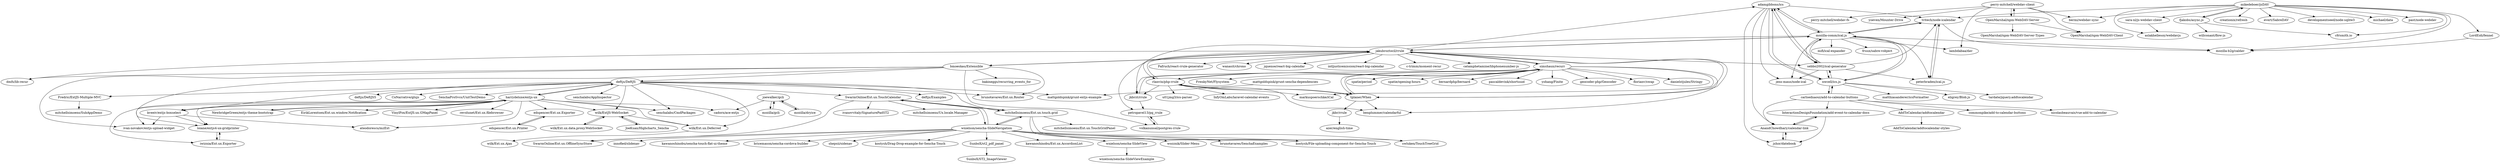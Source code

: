 digraph G {
"InteractionDesignFoundation/add-event-to-calendar-docs" -> "AnandChowdhary/calendar-link"
"InteractionDesignFoundation/add-event-to-calendar-docs" -> "jshor/datebook"
"peterbraden/ical.js" -> "tritech/node-icalendar"
"joewalker/gcli" -> "mozilla/dryice"
"joewalker/gcli" -> "mozilla/gcli"
"joewalker/gcli" -> "cadorn/ace-extjs"
"OpenMarshal/npm-WebDAV-Server" -> "OpenMarshal/npm-WebDAV-Server-Types"
"OpenMarshal/npm-WebDAV-Server" -> "perry-mitchell/webdav-client"
"OpenMarshal/npm-WebDAV-Server" -> "OpenMarshal/npm-WebDAV-Client"
"jakubroztocil/rrule" -> "simshaun/recurr"
"jakubroztocil/rrule" -> "rlanvin/php-rrule"
"jakubroztocil/rrule" -> "mozilla-comm/ical.js"
"jakubroztocil/rrule" -> "tplaner/When"
"jakubroztocil/rrule" -> "Fafruch/react-rrule-generator"
"jakubroztocil/rrule" -> "bmoeskau/Extensible"
"jakubroztocil/rrule" -> "wanasit/chrono" ["e"=1]
"jakubroztocil/rrule" -> "dmfs/lib-recur" ["e"=1]
"jakubroztocil/rrule" -> "adamgibbons/ics"
"jakubroztocil/rrule" -> "petropavel13/pg_rrule"
"jakubroztocil/rrule" -> "jquense/react-big-calendar" ["e"=1]
"jakubroztocil/rrule" -> "intljusticemission/react-big-calendar" ["e"=1]
"jakubroztocil/rrule" -> "sebbo2002/ical-generator"
"jakubroztocil/rrule" -> "c-trimm/moment-recur" ["e"=1]
"jakubroztocil/rrule" -> "catamphetamine/libphonenumber-js" ["e"=1]
"bmoeskau/Extensible" -> "bakineggs/recurring_events_for"
"bmoeskau/Extensible" -> "dmfs/lib-recur" ["e"=1]
"bmoeskau/Extensible" -> "jakubroztocil/rrule"
"bmoeskau/Extensible" -> "volkanunsal/postgres-rrule"
"bmoeskau/Extensible" -> "ivan-novakov/extjs-upload-widget"
"bmoeskau/Extensible" -> "brunotavares/Ext.ux.Router"
"bmoeskau/Extensible" -> "deftjs/DeftJS"
"bmoeskau/Extensible" -> "loiane/extjs4-ux-gridprinter"
"sebbo2002/ical-generator" -> "adamgibbons/ics"
"sebbo2002/ical-generator" -> "nwcell/ics.js"
"sebbo2002/ical-generator" -> "tritech/node-icalendar"
"sebbo2002/ical-generator" -> "mozilla-comm/ical.js"
"sebbo2002/ical-generator" -> "jens-maus/node-ical"
"sebbo2002/ical-generator" -> "peterbraden/ical.js"
"simshaun/recurr" -> "rlanvin/php-rrule"
"simshaun/recurr" -> "tplaner/When"
"simshaun/recurr" -> "benplummer/calendarful"
"simshaun/recurr" -> "jakubroztocil/rrule"
"simshaun/recurr" -> "spatie/period" ["e"=1]
"simshaun/recurr" -> "spatie/opening-hours" ["e"=1]
"simshaun/recurr" -> "markuspoerschke/iCal" ["e"=1]
"simshaun/recurr" -> "jkbrzt/rrule"
"simshaun/recurr" -> "bernardphp/bernard" ["e"=1]
"simshaun/recurr" -> "pascaldevink/shortuuid" ["e"=1]
"simshaun/recurr" -> "yohang/Finite" ["e"=1]
"simshaun/recurr" -> "geocoder-php/Geocoder" ["e"=1]
"simshaun/recurr" -> "florianv/swap" ["e"=1]
"simshaun/recurr" -> "danielstjules/Stringy" ["e"=1]
"simshaun/recurr" -> "FrenkyNet/Flysystem" ["e"=1]
"edspencer/Ext.ux.Exporter" -> "edspencer/Ext.ux.Printer"
"kveeiv/extjs-boxselect" -> "loiane/extjs4-ux-gridprinter"
"kveeiv/extjs-boxselect" -> "ateodorescu/mzExt"
"kveeiv/extjs-boxselect" -> "ivan-novakov/extjs-upload-widget"
"mozilla-comm/ical.js" -> "tritech/node-icalendar"
"mozilla-comm/ical.js" -> "peterbraden/ical.js"
"mozilla-comm/ical.js" -> "adamgibbons/ics"
"mozilla-comm/ical.js" -> "lambdabaa/dav"
"mozilla-comm/ical.js" -> "sebbo2002/ical-generator"
"mozilla-comm/ical.js" -> "jakubroztocil/rrule"
"mozilla-comm/ical.js" -> "mozilla-b2g/caldav"
"mozilla-comm/ical.js" -> "mifi/ical-expander"
"mozilla-comm/ical.js" -> "jkbrzt/rrule"
"mozilla-comm/ical.js" -> "nwcell/ics.js"
"mozilla-comm/ical.js" -> "fruux/sabre-vobject" ["e"=1]
"mozilla-comm/ical.js" -> "jens-maus/node-ical"
"nwcell/ics.js" -> "adamgibbons/ics"
"nwcell/ics.js" -> "sebbo2002/ical-generator"
"nwcell/ics.js" -> "carlsednaoui/add-to-calendar-buttons"
"nwcell/ics.js" -> "matthiasanderer/icsFormatter"
"nwcell/ics.js" -> "mozilla-comm/ical.js"
"nwcell/ics.js" -> "eligrey/Blob.js" ["e"=1]
"nwcell/ics.js" -> "tardate/jquery.addtocalendar"
"adamgibbons/ics" -> "sebbo2002/ical-generator"
"adamgibbons/ics" -> "nwcell/ics.js"
"adamgibbons/ics" -> "tritech/node-icalendar"
"adamgibbons/ics" -> "mozilla-comm/ical.js"
"adamgibbons/ics" -> "jens-maus/node-ical"
"adamgibbons/ics" -> "jshor/datebook"
"adamgibbons/ics" -> "AnandChowdhary/calendar-link"
"harrydeluxe/extjs-ux" -> "loiane/extjs4-ux-gridprinter"
"harrydeluxe/extjs-ux" -> "NewbridgeGreen/extjs-theme-bootstrap"
"harrydeluxe/extjs-ux" -> "kveeiv/extjs-boxselect"
"harrydeluxe/extjs-ux" -> "ateodorescu/mzExt"
"harrydeluxe/extjs-ux" -> "iwiznia/Ext.ux.Exporter"
"harrydeluxe/extjs-ux" -> "deftjs/DeftJS"
"harrydeluxe/extjs-ux" -> "cadorn/ace-extjs"
"harrydeluxe/extjs-ux" -> "edspencer/Ext.ux.Exporter"
"harrydeluxe/extjs-ux" -> "ivan-novakov/extjs-upload-widget"
"harrydeluxe/extjs-ux" -> "wilk/ExtJS-WebSocket"
"harrydeluxe/extjs-ux" -> "senchalabs/CmdPackages"
"harrydeluxe/extjs-ux" -> "EirikLorentsen/Ext.ux.window.Notification"
"harrydeluxe/extjs-ux" -> "wilk/Ext.ux.Deferred"
"harrydeluxe/extjs-ux" -> "VinylFox/ExtJS.ux.GMapPanel"
"harrydeluxe/extjs-ux" -> "revolunet/Ext.ux.filebrowser"
"tritech/node-icalendar" -> "peterbraden/ical.js"
"tritech/node-icalendar" -> "mozilla-comm/ical.js"
"tritech/node-icalendar" -> "mozilla-b2g/caldav"
"AnandChowdhary/calendar-link" -> "InteractionDesignFoundation/add-event-to-calendar-docs"
"AnandChowdhary/calendar-link" -> "jshor/datebook"
"perry-mitchell/webdav-client" -> "OpenMarshal/npm-WebDAV-Server"
"perry-mitchell/webdav-client" -> "perry-mitchell/webdav-fs"
"perry-mitchell/webdav-client" -> "yoeven/Mounter-Drive"
"perry-mitchell/webdav-client" -> "OpenMarshal/npm-WebDAV-Client"
"perry-mitchell/webdav-client" -> "bermi/webdav-sync"
"perry-mitchell/webdav-client" -> "lambdabaa/dav"
"SunboX/st2_pdf_panel" -> "SunboX/ST2_ImageViewer"
"SwarmOnline/Ext.ux.TouchCalendar" -> "mitchellsimoens/Ext.ux.touch.grid"
"SwarmOnline/Ext.ux.TouchCalendar" -> "wnielson/sencha-SlideNavigation"
"SwarmOnline/Ext.ux.TouchCalendar" -> "ivanovvitaly/SignaturePadST2"
"SwarmOnline/Ext.ux.TouchCalendar" -> "mitchellsimoens/Ux.locale.Manager"
"SwarmOnline/Ext.ux.TouchCalendar" -> "SwarmOnline/Ext.ux.OfflineSyncStore"
"wnielson/sencha-SlideNavigation" -> "mitchellsimoens/Ext.ux.touch.grid"
"wnielson/sencha-SlideNavigation" -> "kawanoshinobu/Ext.ux.AccordionList"
"wnielson/sencha-SlideNavigation" -> "wnielson/sencha-SlideView"
"wnielson/sencha-SlideNavigation" -> "SwarmOnline/Ext.ux.TouchCalendar"
"wnielson/sencha-SlideNavigation" -> "wozznik/Slider-Menu"
"wnielson/sencha-SlideNavigation" -> "brunotavares/SenchaExamples"
"wnielson/sencha-SlideNavigation" -> "innofied/slidenav"
"wnielson/sencha-SlideNavigation" -> "kostysh/File-uploading-component-for-Sencha-Touch"
"wnielson/sencha-SlideNavigation" -> "swluken/TouchTreeGrid"
"wnielson/sencha-SlideNavigation" -> "kawanoshinobu/sencha-touch-flat-ui-theme"
"wnielson/sencha-SlideNavigation" -> "SunboX/st2_pdf_panel"
"wnielson/sencha-SlideNavigation" -> "bricemason/sencha-cordova-builder"
"wnielson/sencha-SlideNavigation" -> "shepsii/sidenav"
"wnielson/sencha-SlideNavigation" -> "kostysh/Drag-Drop-example-for-Sencha-Touch"
"wnielson/sencha-SlideNavigation" -> "SwarmOnline/Ext.ux.OfflineSyncStore"
"mikedeboer/jsDAV" -> "fjakobs/async.js"
"mikedeboer/jsDAV" -> "LordEidi/fennel"
"mikedeboer/jsDAV" -> "bermi/webdav-sync"
"mikedeboer/jsDAV" -> "mozilla-b2g/caldav"
"mikedeboer/jsDAV" -> "tritech/node-icalendar"
"mikedeboer/jsDAV" -> "sara-nl/js-webdav-client"
"mikedeboer/jsDAV" -> "creationix/refresh"
"mikedeboer/jsDAV" -> "aslakhellesoy/webdavjs"
"mikedeboer/jsDAV" -> "evert/SabreDAV" ["e"=1]
"mikedeboer/jsDAV" -> "developmentseed/node-sqlite3" ["e"=1]
"mikedeboer/jsDAV" -> "michael/data" ["e"=1]
"mikedeboer/jsDAV" -> "past/node-webdav"
"mikedeboer/jsDAV" -> "c9/smith.io"
"jshor/datebook" -> "AnandChowdhary/calendar-link"
"tplaner/When" -> "simshaun/recurr"
"tplaner/When" -> "rlanvin/php-rrule"
"tplaner/When" -> "benplummer/calendarful"
"tplaner/When" -> "jakubroztocil/rrule"
"tplaner/When" -> "jkbr/rrule"
"deftjs/DeftJS" -> "kveeiv/extjs-boxselect"
"deftjs/DeftJS" -> "harrydeluxe/extjs-ux"
"deftjs/DeftJS" -> "deftjs/Examples"
"deftjs/DeftJS" -> "deftjs/DeftJS5"
"deftjs/DeftJS" -> "brunotavares/Ext.ux.Router"
"deftjs/DeftJS" -> "CoNarrative/glujs"
"deftjs/DeftJS" -> "SenchaProSvcs/UnitTestDemo"
"deftjs/DeftJS" -> "Fredric/ExtJS-Multiple-MVC"
"deftjs/DeftJS" -> "mattgoldspink/grunt-extjs-example"
"deftjs/DeftJS" -> "wilk/ExtJS-WebSocket"
"deftjs/DeftJS" -> "senchalabs/AppInspector" ["e"=1]
"deftjs/DeftJS" -> "SwarmOnline/Ext.ux.TouchCalendar"
"deftjs/DeftJS" -> "mitchellsimoens/Ext.ux.touch.grid"
"deftjs/DeftJS" -> "senchalabs/CmdPackages"
"deftjs/DeftJS" -> "wilk/Ext.ux.Deferred"
"jkbrzt/rrule" -> "petropavel13/pg_rrule"
"jkbrzt/rrule" -> "simshaun/recurr"
"fjakobs/async.js" -> "c9/smith.io"
"fjakobs/async.js" -> "mikedeboer/jsDAV"
"fjakobs/async.js" -> "willconant/flow-js"
"rlanvin/php-rrule" -> "simshaun/recurr"
"rlanvin/php-rrule" -> "tplaner/When"
"rlanvin/php-rrule" -> "jakubroztocil/rrule"
"rlanvin/php-rrule" -> "benplummer/calendarful"
"rlanvin/php-rrule" -> "u01jmg3/ics-parser" ["e"=1]
"rlanvin/php-rrule" -> "InfyOmLabs/laravel-calendar-events"
"rlanvin/php-rrule" -> "markuspoerschke/iCal" ["e"=1]
"rlanvin/php-rrule" -> "jkbrzt/rrule"
"sara-nl/js-webdav-client" -> "aslakhellesoy/webdavjs"
"Fredric/ExtJS-Multiple-MVC" -> "mitchellsimoens/SubAppDemo"
"LordEidi/fennel" -> "mozilla-b2g/caldav"
"jkbr/rrule" -> "azer/english-time"
"wilk/ExtJS-WebSocket" -> "wilk/Ext.ux.data.proxy.WebSocket"
"wilk/ExtJS-WebSocket" -> "wilk/Ext.ux.Deferred"
"wilk/ExtJS-WebSocket" -> "JoeKuan/Highcharts_Sencha"
"edspencer/Ext.ux.Printer" -> "edspencer/Ext.ux.Exporter"
"AddToCalendar/addtocalendar" -> "AddToCalendar/addtocalendar-styles"
"wilk/Ext.ux.Deferred" -> "wilk/Ext.ux.Ajax"
"carlsednaoui/add-to-calendar-buttons" -> "commonpike/add-to-calendar-buttons"
"carlsednaoui/add-to-calendar-buttons" -> "AddToCalendar/addtocalendar"
"carlsednaoui/add-to-calendar-buttons" -> "nwcell/ics.js"
"carlsednaoui/add-to-calendar-buttons" -> "nicolasbeauvais/vue-add-to-calendar"
"carlsednaoui/add-to-calendar-buttons" -> "AnandChowdhary/calendar-link"
"carlsednaoui/add-to-calendar-buttons" -> "InteractionDesignFoundation/add-event-to-calendar-docs"
"mozilla/dryice" -> "joewalker/gcli"
"volkanunsal/postgres-rrule" -> "petropavel13/pg_rrule"
"NewbridgeGreen/extjs-theme-bootstrap" -> "harrydeluxe/extjs-ux"
"petropavel13/pg_rrule" -> "volkanunsal/postgres-rrule"
"wilk/Ext.ux.data.proxy.WebSocket" -> "wilk/ExtJS-WebSocket"
"JoeKuan/Highcharts_Sencha" -> "wilk/ExtJS-WebSocket"
"mozilla/gcli" -> "joewalker/gcli"
"mitchellsimoens/Ext.ux.touch.grid" -> "swluken/TouchTreeGrid"
"mitchellsimoens/Ext.ux.touch.grid" -> "SwarmOnline/Ext.ux.TouchCalendar"
"mitchellsimoens/Ext.ux.touch.grid" -> "wnielson/sencha-SlideNavigation"
"mitchellsimoens/Ext.ux.touch.grid" -> "mitchellsimoens/Ext.ux.TouchGridPanel"
"mitchellsimoens/Ext.ux.touch.grid" -> "kostysh/File-uploading-component-for-Sencha-Touch"
"iwiznia/Ext.ux.Exporter" -> "loiane/extjs4-ux-gridprinter"
"loiane/extjs4-ux-gridprinter" -> "iwiznia/Ext.ux.Exporter"
"mattgoldspink/grunt-sencha-dependencies" -> "mattgoldspink/grunt-extjs-example"
"wnielson/sencha-SlideView" -> "wnielson/sencha-SlideViewExample"
"InteractionDesignFoundation/add-event-to-calendar-docs" ["l"="13.731,-31.352"]
"AnandChowdhary/calendar-link" ["l"="13.709,-31.336"]
"jshor/datebook" ["l"="13.692,-31.35"]
"peterbraden/ical.js" ["l"="13.634,-31.259"]
"tritech/node-icalendar" ["l"="13.657,-31.259"]
"joewalker/gcli" ["l"="13.317,-31.513"]
"mozilla/dryice" ["l"="13.299,-31.532"]
"mozilla/gcli" ["l"="13.291,-31.502"]
"cadorn/ace-extjs" ["l"="13.374,-31.502"]
"OpenMarshal/npm-WebDAV-Server" ["l"="13.566,-31.131"]
"OpenMarshal/npm-WebDAV-Server-Types" ["l"="13.551,-31.114"]
"perry-mitchell/webdav-client" ["l"="13.589,-31.155"]
"OpenMarshal/npm-WebDAV-Client" ["l"="13.562,-31.148"]
"jakubroztocil/rrule" ["l"="13.576,-31.339"]
"simshaun/recurr" ["l"="13.541,-31.326"]
"rlanvin/php-rrule" ["l"="13.537,-31.304"]
"mozilla-comm/ical.js" ["l"="13.626,-31.285"]
"tplaner/When" ["l"="13.514,-31.325"]
"Fafruch/react-rrule-generator" ["l"="13.6,-31.365"]
"bmoeskau/Extensible" ["l"="13.523,-31.421"]
"wanasit/chrono" ["l"="28.03,27.439"]
"dmfs/lib-recur" ["l"="-15.392,22.269"]
"adamgibbons/ics" ["l"="13.657,-31.316"]
"petropavel13/pg_rrule" ["l"="13.557,-31.364"]
"jquense/react-big-calendar" ["l"="25.968,-26.352"]
"intljusticemission/react-big-calendar" ["l"="25.61,-26.548"]
"sebbo2002/ical-generator" ["l"="13.649,-31.294"]
"c-trimm/moment-recur" ["l"="24.426,-34.121"]
"catamphetamine/libphonenumber-js" ["l"="25.582,-28.465"]
"bakineggs/recurring_events_for" ["l"="13.495,-31.406"]
"volkanunsal/postgres-rrule" ["l"="13.545,-31.39"]
"ivan-novakov/extjs-upload-widget" ["l"="13.49,-31.456"]
"brunotavares/Ext.ux.Router" ["l"="13.518,-31.466"]
"deftjs/DeftJS" ["l"="13.489,-31.516"]
"loiane/extjs4-ux-gridprinter" ["l"="13.471,-31.449"]
"nwcell/ics.js" ["l"="13.687,-31.298"]
"jens-maus/node-ical" ["l"="13.629,-31.313"]
"benplummer/calendarful" ["l"="13.507,-31.305"]
"spatie/period" ["l"="-25.834,-40.192"]
"spatie/opening-hours" ["l"="-25.787,-40.073"]
"markuspoerschke/iCal" ["l"="-25.637,-40.172"]
"jkbrzt/rrule" ["l"="13.57,-31.308"]
"bernardphp/bernard" ["l"="-24.626,-42.757"]
"pascaldevink/shortuuid" ["l"="-24.697,-42.746"]
"yohang/Finite" ["l"="-24.599,-42.698"]
"geocoder-php/Geocoder" ["l"="-24.365,-42.884"]
"florianv/swap" ["l"="-24.422,-42.806"]
"danielstjules/Stringy" ["l"="-24.405,-42.826"]
"FrenkyNet/Flysystem" ["l"="-24.356,-42.773"]
"edspencer/Ext.ux.Exporter" ["l"="13.4,-31.465"]
"edspencer/Ext.ux.Printer" ["l"="13.38,-31.454"]
"kveeiv/extjs-boxselect" ["l"="13.474,-31.476"]
"ateodorescu/mzExt" ["l"="13.451,-31.468"]
"lambdabaa/dav" ["l"="13.601,-31.214"]
"mozilla-b2g/caldav" ["l"="13.661,-31.233"]
"mifi/ical-expander" ["l"="13.6,-31.264"]
"fruux/sabre-vobject" ["l"="-25.023,-41.566"]
"carlsednaoui/add-to-calendar-buttons" ["l"="13.741,-31.318"]
"matthiasanderer/icsFormatter" ["l"="13.703,-31.276"]
"eligrey/Blob.js" ["l"="14.064,-8.767"]
"tardate/jquery.addtocalendar" ["l"="13.724,-31.282"]
"harrydeluxe/extjs-ux" ["l"="13.448,-31.487"]
"NewbridgeGreen/extjs-theme-bootstrap" ["l"="13.416,-31.486"]
"iwiznia/Ext.ux.Exporter" ["l"="13.448,-31.451"]
"wilk/ExtJS-WebSocket" ["l"="13.509,-31.498"]
"senchalabs/CmdPackages" ["l"="13.459,-31.511"]
"EirikLorentsen/Ext.ux.window.Notification" ["l"="13.414,-31.506"]
"wilk/Ext.ux.Deferred" ["l"="13.482,-31.495"]
"VinylFox/ExtJS.ux.GMapPanel" ["l"="13.432,-31.511"]
"revolunet/Ext.ux.filebrowser" ["l"="13.427,-31.467"]
"perry-mitchell/webdav-fs" ["l"="13.6,-31.124"]
"yoeven/Mounter-Drive" ["l"="13.565,-31.164"]
"bermi/webdav-sync" ["l"="13.636,-31.163"]
"SunboX/st2_pdf_panel" ["l"="13.558,-31.647"]
"SunboX/ST2_ImageViewer" ["l"="13.58,-31.661"]
"SwarmOnline/Ext.ux.TouchCalendar" ["l"="13.493,-31.59"]
"mitchellsimoens/Ext.ux.touch.grid" ["l"="13.511,-31.59"]
"wnielson/sencha-SlideNavigation" ["l"="13.515,-31.627"]
"ivanovvitaly/SignaturePadST2" ["l"="13.473,-31.586"]
"mitchellsimoens/Ux.locale.Manager" ["l"="13.458,-31.601"]
"SwarmOnline/Ext.ux.OfflineSyncStore" ["l"="13.495,-31.614"]
"kawanoshinobu/Ext.ux.AccordionList" ["l"="13.503,-31.648"]
"wnielson/sencha-SlideView" ["l"="13.538,-31.654"]
"wozznik/Slider-Menu" ["l"="13.487,-31.633"]
"brunotavares/SenchaExamples" ["l"="13.522,-31.662"]
"innofied/slidenav" ["l"="13.525,-31.645"]
"kostysh/File-uploading-component-for-Sencha-Touch" ["l"="13.538,-31.604"]
"swluken/TouchTreeGrid" ["l"="13.521,-31.607"]
"kawanoshinobu/sencha-touch-flat-ui-theme" ["l"="13.482,-31.648"]
"bricemason/sencha-cordova-builder" ["l"="13.498,-31.665"]
"shepsii/sidenav" ["l"="13.539,-31.637"]
"kostysh/Drag-Drop-example-for-Sencha-Touch" ["l"="13.546,-31.623"]
"mikedeboer/jsDAV" ["l"="13.685,-31.185"]
"fjakobs/async.js" ["l"="13.7,-31.146"]
"LordEidi/fennel" ["l"="13.679,-31.212"]
"sara-nl/js-webdav-client" ["l"="13.727,-31.186"]
"creationix/refresh" ["l"="13.708,-31.196"]
"aslakhellesoy/webdavjs" ["l"="13.723,-31.169"]
"evert/SabreDAV" ["l"="-25.118,-41.628"]
"developmentseed/node-sqlite3" ["l"="9.632,-30.021"]
"michael/data" ["l"="11.557,-31.731"]
"past/node-webdav" ["l"="13.7,-31.17"]
"c9/smith.io" ["l"="13.679,-31.155"]
"jkbr/rrule" ["l"="13.459,-31.31"]
"deftjs/Examples" ["l"="13.501,-31.533"]
"deftjs/DeftJS5" ["l"="13.517,-31.522"]
"CoNarrative/glujs" ["l"="13.49,-31.546"]
"SenchaProSvcs/UnitTestDemo" ["l"="13.521,-31.539"]
"Fredric/ExtJS-Multiple-MVC" ["l"="13.469,-31.543"]
"mattgoldspink/grunt-extjs-example" ["l"="13.452,-31.535"]
"senchalabs/AppInspector" ["l"="11.385,-32.401"]
"willconant/flow-js" ["l"="13.72,-31.111"]
"u01jmg3/ics-parser" ["l"="-25.486,-40.17"]
"InfyOmLabs/laravel-calendar-events" ["l"="13.514,-31.275"]
"mitchellsimoens/SubAppDemo" ["l"="13.454,-31.562"]
"azer/english-time" ["l"="13.427,-31.299"]
"wilk/Ext.ux.data.proxy.WebSocket" ["l"="13.531,-31.49"]
"JoeKuan/Highcharts_Sencha" ["l"="13.538,-31.507"]
"AddToCalendar/addtocalendar" ["l"="13.776,-31.3"]
"AddToCalendar/addtocalendar-styles" ["l"="13.798,-31.293"]
"wilk/Ext.ux.Ajax" ["l"="13.497,-31.483"]
"commonpike/add-to-calendar-buttons" ["l"="13.767,-31.338"]
"nicolasbeauvais/vue-add-to-calendar" ["l"="13.788,-31.325"]
"mitchellsimoens/Ext.ux.TouchGridPanel" ["l"="13.482,-31.604"]
"mattgoldspink/grunt-sencha-dependencies" ["l"="13.428,-31.55"]
"wnielson/sencha-SlideViewExample" ["l"="13.547,-31.671"]
}
